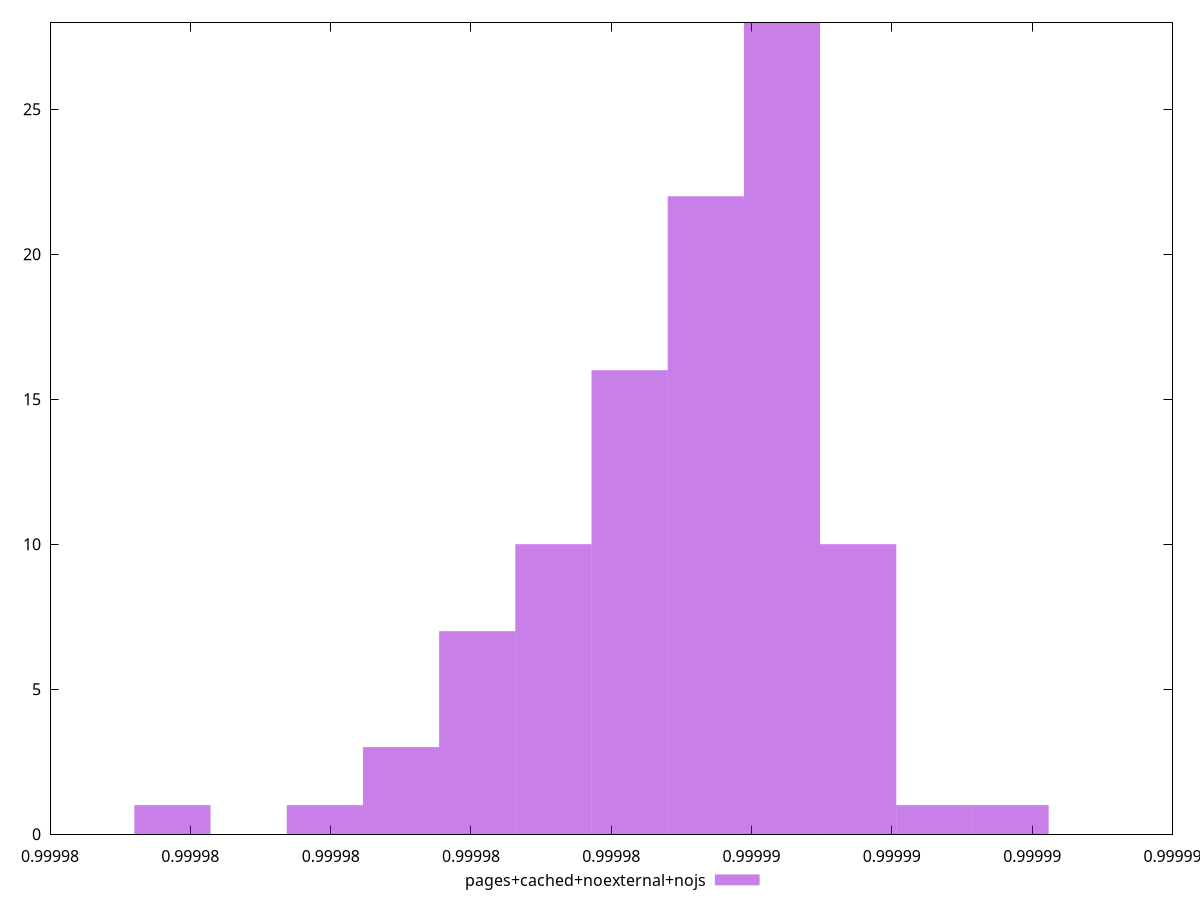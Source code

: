 $_pagesCachedNoexternalNojs <<EOF
0.9999777451621742 1
0.9999842615784467 16
0.999983175509068 10
0.9999864337172042 28
0.999987519786583 10
0.9999820894396892 7
0.9999799173009317 1
0.9999853476478254 22
0.9999886058559617 1
0.9999810033703105 3
0.9999896919253405 1
EOF
set key outside below
set terminal pngcairo
set output "report_00006_2020-11-02T20-21-41.718Z/mainthread-work-breakdown/pages+cached+noexternal+nojs//hist.png"
set yrange [0:28]
set boxwidth 0.0000010860693787459901
set style fill transparent solid 0.5 noborder
plot $_pagesCachedNoexternalNojs title "pages+cached+noexternal+nojs" with boxes ,